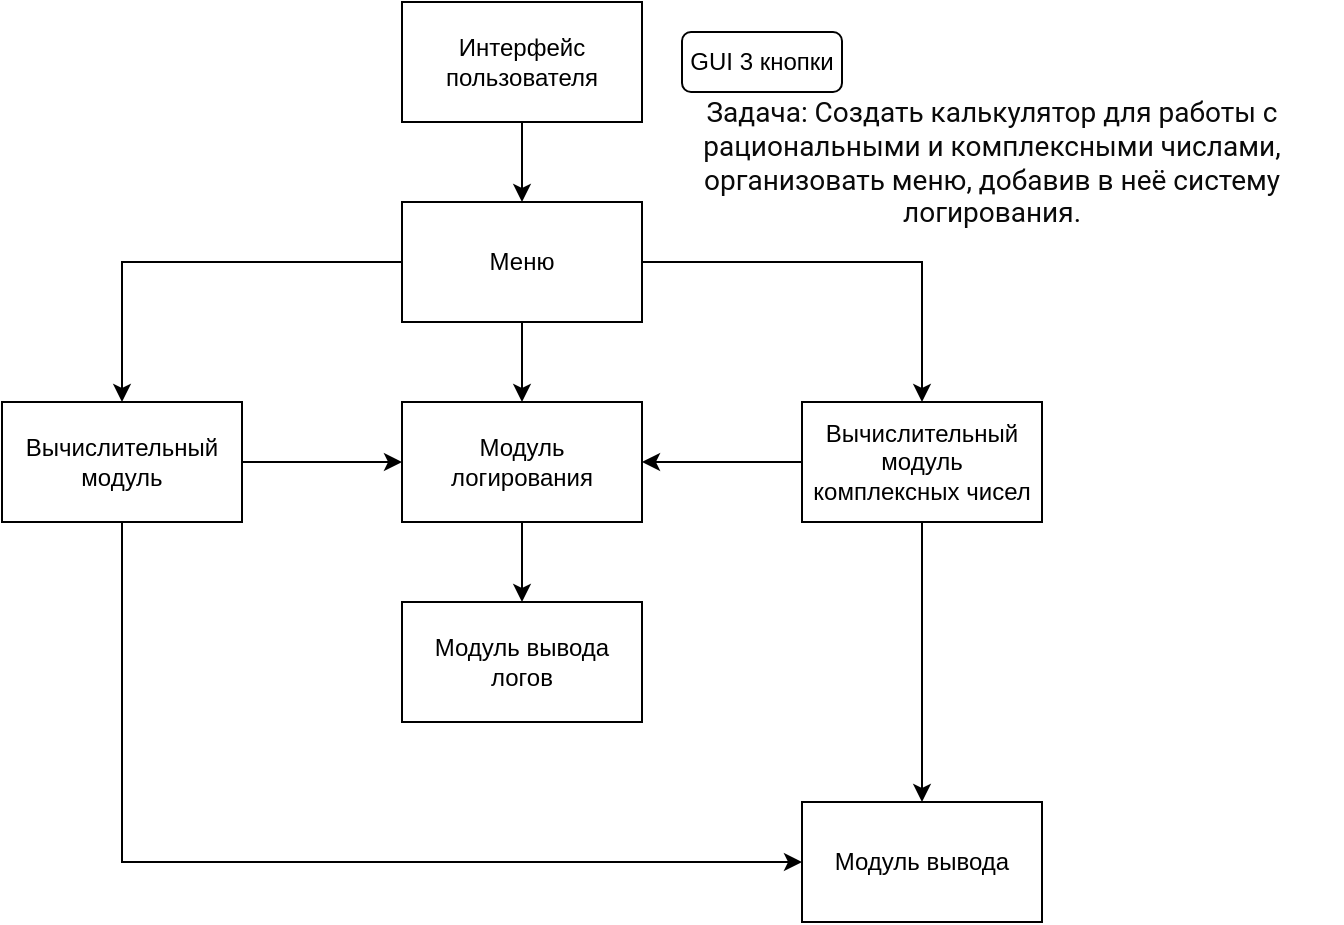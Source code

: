 <mxfile version="20.5.3" type="device"><diagram id="6FsAEdEpcsAgFbmP-Nn0" name="Страница 1"><mxGraphModel dx="990" dy="575" grid="1" gridSize="10" guides="1" tooltips="1" connect="1" arrows="1" fold="1" page="1" pageScale="1" pageWidth="827" pageHeight="1169" math="0" shadow="0"><root><mxCell id="0"/><mxCell id="1" parent="0"/><mxCell id="-AP4QPIAKngZlFQ5-mMi-3" value="" style="edgeStyle=orthogonalEdgeStyle;rounded=0;orthogonalLoop=1;jettySize=auto;html=1;" edge="1" parent="1" source="-AP4QPIAKngZlFQ5-mMi-1" target="-AP4QPIAKngZlFQ5-mMi-2"><mxGeometry relative="1" as="geometry"/></mxCell><mxCell id="-AP4QPIAKngZlFQ5-mMi-1" value="Интерфейс пользователя" style="rounded=0;whiteSpace=wrap;html=1;" vertex="1" parent="1"><mxGeometry x="340" y="140" width="120" height="60" as="geometry"/></mxCell><mxCell id="-AP4QPIAKngZlFQ5-mMi-5" style="edgeStyle=orthogonalEdgeStyle;rounded=0;orthogonalLoop=1;jettySize=auto;html=1;exitX=0.5;exitY=1;exitDx=0;exitDy=0;entryX=0.5;entryY=0;entryDx=0;entryDy=0;" edge="1" parent="1" source="-AP4QPIAKngZlFQ5-mMi-2" target="-AP4QPIAKngZlFQ5-mMi-4"><mxGeometry relative="1" as="geometry"/></mxCell><mxCell id="-AP4QPIAKngZlFQ5-mMi-15" style="edgeStyle=orthogonalEdgeStyle;rounded=0;orthogonalLoop=1;jettySize=auto;html=1;exitX=0;exitY=0.5;exitDx=0;exitDy=0;entryX=0.5;entryY=0;entryDx=0;entryDy=0;" edge="1" parent="1" source="-AP4QPIAKngZlFQ5-mMi-2" target="-AP4QPIAKngZlFQ5-mMi-8"><mxGeometry relative="1" as="geometry"/></mxCell><mxCell id="-AP4QPIAKngZlFQ5-mMi-16" style="edgeStyle=orthogonalEdgeStyle;rounded=0;orthogonalLoop=1;jettySize=auto;html=1;exitX=1;exitY=0.5;exitDx=0;exitDy=0;entryX=0.5;entryY=0;entryDx=0;entryDy=0;" edge="1" parent="1" source="-AP4QPIAKngZlFQ5-mMi-2" target="-AP4QPIAKngZlFQ5-mMi-9"><mxGeometry relative="1" as="geometry"/></mxCell><mxCell id="-AP4QPIAKngZlFQ5-mMi-2" value="Меню" style="whiteSpace=wrap;html=1;rounded=0;" vertex="1" parent="1"><mxGeometry x="340" y="240" width="120" height="60" as="geometry"/></mxCell><mxCell id="-AP4QPIAKngZlFQ5-mMi-7" value="" style="edgeStyle=orthogonalEdgeStyle;rounded=0;orthogonalLoop=1;jettySize=auto;html=1;" edge="1" parent="1" source="-AP4QPIAKngZlFQ5-mMi-4" target="-AP4QPIAKngZlFQ5-mMi-6"><mxGeometry relative="1" as="geometry"/></mxCell><mxCell id="-AP4QPIAKngZlFQ5-mMi-4" value="Модуль &lt;br&gt;логирования" style="whiteSpace=wrap;html=1;rounded=0;" vertex="1" parent="1"><mxGeometry x="340" y="340" width="120" height="60" as="geometry"/></mxCell><mxCell id="-AP4QPIAKngZlFQ5-mMi-6" value="Модуль вывода&lt;br&gt;логов" style="whiteSpace=wrap;html=1;rounded=0;" vertex="1" parent="1"><mxGeometry x="340" y="440" width="120" height="60" as="geometry"/></mxCell><mxCell id="-AP4QPIAKngZlFQ5-mMi-13" style="edgeStyle=orthogonalEdgeStyle;rounded=0;orthogonalLoop=1;jettySize=auto;html=1;exitX=1;exitY=0.5;exitDx=0;exitDy=0;entryX=0;entryY=0.5;entryDx=0;entryDy=0;" edge="1" parent="1" source="-AP4QPIAKngZlFQ5-mMi-8" target="-AP4QPIAKngZlFQ5-mMi-4"><mxGeometry relative="1" as="geometry"/></mxCell><mxCell id="-AP4QPIAKngZlFQ5-mMi-18" style="edgeStyle=orthogonalEdgeStyle;rounded=0;orthogonalLoop=1;jettySize=auto;html=1;exitX=0.5;exitY=1;exitDx=0;exitDy=0;entryX=0;entryY=0.5;entryDx=0;entryDy=0;" edge="1" parent="1" source="-AP4QPIAKngZlFQ5-mMi-8" target="-AP4QPIAKngZlFQ5-mMi-17"><mxGeometry relative="1" as="geometry"/></mxCell><mxCell id="-AP4QPIAKngZlFQ5-mMi-8" value="Вычислительный&lt;br&gt;модуль" style="rounded=0;whiteSpace=wrap;html=1;" vertex="1" parent="1"><mxGeometry x="140" y="340" width="120" height="60" as="geometry"/></mxCell><mxCell id="-AP4QPIAKngZlFQ5-mMi-14" style="edgeStyle=orthogonalEdgeStyle;rounded=0;orthogonalLoop=1;jettySize=auto;html=1;exitX=0;exitY=0.5;exitDx=0;exitDy=0;entryX=1;entryY=0.5;entryDx=0;entryDy=0;" edge="1" parent="1" source="-AP4QPIAKngZlFQ5-mMi-9" target="-AP4QPIAKngZlFQ5-mMi-4"><mxGeometry relative="1" as="geometry"/></mxCell><mxCell id="-AP4QPIAKngZlFQ5-mMi-19" style="edgeStyle=orthogonalEdgeStyle;rounded=0;orthogonalLoop=1;jettySize=auto;html=1;exitX=0.5;exitY=1;exitDx=0;exitDy=0;entryX=0.5;entryY=0;entryDx=0;entryDy=0;" edge="1" parent="1" source="-AP4QPIAKngZlFQ5-mMi-9" target="-AP4QPIAKngZlFQ5-mMi-17"><mxGeometry relative="1" as="geometry"/></mxCell><mxCell id="-AP4QPIAKngZlFQ5-mMi-9" value="Вычислительный&lt;br&gt;модуль&lt;br&gt;комплексных чисел" style="rounded=0;whiteSpace=wrap;html=1;" vertex="1" parent="1"><mxGeometry x="540" y="340" width="120" height="60" as="geometry"/></mxCell><mxCell id="-AP4QPIAKngZlFQ5-mMi-17" value="Модуль вывода" style="rounded=0;whiteSpace=wrap;html=1;" vertex="1" parent="1"><mxGeometry x="540" y="540" width="120" height="60" as="geometry"/></mxCell><mxCell id="-AP4QPIAKngZlFQ5-mMi-20" value="GUI 3 кнопки" style="rounded=1;whiteSpace=wrap;html=1;" vertex="1" parent="1"><mxGeometry x="480" y="155" width="80" height="30" as="geometry"/></mxCell><mxCell id="-AP4QPIAKngZlFQ5-mMi-21" value="&lt;span style=&quot;font-family: Roboto; text-align: start; background-color: rgb(255, 255, 255);&quot;&gt;&lt;font style=&quot;font-size: 14px;&quot; color=&quot;#0a0a0a&quot;&gt;Задача: Создать калькулятор для работы с рациональными и комплексными числами, организовать меню, добавив в неё систему логирования.&lt;/font&gt;&lt;/span&gt;" style="text;html=1;strokeColor=none;fillColor=none;align=center;verticalAlign=middle;whiteSpace=wrap;rounded=0;" vertex="1" parent="1"><mxGeometry x="460" y="200" width="350" height="40" as="geometry"/></mxCell></root></mxGraphModel></diagram></mxfile>
